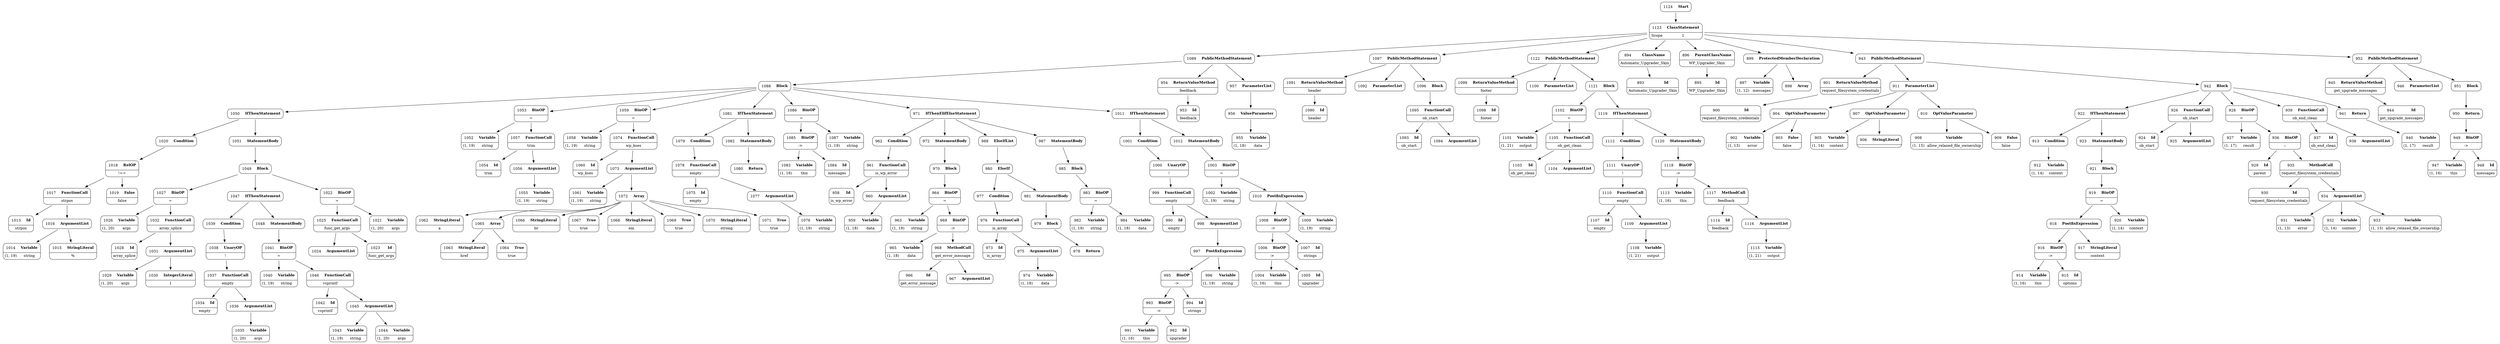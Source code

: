 digraph ast {
node [shape=none];
1024 [label=<<TABLE border='1' cellspacing='0' cellpadding='10' style='rounded' ><TR><TD border='0'>1024</TD><TD border='0'><B>ArgumentList</B></TD></TR></TABLE>>];
1025 [label=<<TABLE border='1' cellspacing='0' cellpadding='10' style='rounded' ><TR><TD border='0'>1025</TD><TD border='0'><B>FunctionCall</B></TD></TR><HR/><TR><TD border='0' cellpadding='5' colspan='2'>func_get_args</TD></TR></TABLE>>];
1025 -> 1023 [weight=2];
1025 -> 1024 [weight=2];
1026 [label=<<TABLE border='1' cellspacing='0' cellpadding='10' style='rounded' ><TR><TD border='0'>1026</TD><TD border='0'><B>Variable</B></TD></TR><HR/><TR><TD border='0' cellpadding='5'>(1, 20)</TD><TD border='0' cellpadding='5'>args</TD></TR></TABLE>>];
1027 [label=<<TABLE border='1' cellspacing='0' cellpadding='10' style='rounded' ><TR><TD border='0'>1027</TD><TD border='0'><B>BinOP</B></TD></TR><HR/><TR><TD border='0' cellpadding='5' colspan='2'>=</TD></TR></TABLE>>];
1027 -> 1026 [weight=2];
1027 -> 1032 [weight=2];
1028 [label=<<TABLE border='1' cellspacing='0' cellpadding='10' style='rounded' ><TR><TD border='0'>1028</TD><TD border='0'><B>Id</B></TD></TR><HR/><TR><TD border='0' cellpadding='5' colspan='2'>array_splice</TD></TR></TABLE>>];
1029 [label=<<TABLE border='1' cellspacing='0' cellpadding='10' style='rounded' ><TR><TD border='0'>1029</TD><TD border='0'><B>Variable</B></TD></TR><HR/><TR><TD border='0' cellpadding='5'>(1, 20)</TD><TD border='0' cellpadding='5'>args</TD></TR></TABLE>>];
1030 [label=<<TABLE border='1' cellspacing='0' cellpadding='10' style='rounded' ><TR><TD border='0'>1030</TD><TD border='0'><B>IntegerLiteral</B></TD></TR><HR/><TR><TD border='0' cellpadding='5' colspan='2'>1</TD></TR></TABLE>>];
1031 [label=<<TABLE border='1' cellspacing='0' cellpadding='10' style='rounded' ><TR><TD border='0'>1031</TD><TD border='0'><B>ArgumentList</B></TD></TR></TABLE>>];
1031 -> 1029 [weight=2];
1031 -> 1030 [weight=2];
1032 [label=<<TABLE border='1' cellspacing='0' cellpadding='10' style='rounded' ><TR><TD border='0'>1032</TD><TD border='0'><B>FunctionCall</B></TD></TR><HR/><TR><TD border='0' cellpadding='5' colspan='2'>array_splice</TD></TR></TABLE>>];
1032 -> 1028 [weight=2];
1032 -> 1031 [weight=2];
1034 [label=<<TABLE border='1' cellspacing='0' cellpadding='10' style='rounded' ><TR><TD border='0'>1034</TD><TD border='0'><B>Id</B></TD></TR><HR/><TR><TD border='0' cellpadding='5' colspan='2'>empty</TD></TR></TABLE>>];
1035 [label=<<TABLE border='1' cellspacing='0' cellpadding='10' style='rounded' ><TR><TD border='0'>1035</TD><TD border='0'><B>Variable</B></TD></TR><HR/><TR><TD border='0' cellpadding='5'>(1, 20)</TD><TD border='0' cellpadding='5'>args</TD></TR></TABLE>>];
1036 [label=<<TABLE border='1' cellspacing='0' cellpadding='10' style='rounded' ><TR><TD border='0'>1036</TD><TD border='0'><B>ArgumentList</B></TD></TR></TABLE>>];
1036 -> 1035 [weight=2];
1037 [label=<<TABLE border='1' cellspacing='0' cellpadding='10' style='rounded' ><TR><TD border='0'>1037</TD><TD border='0'><B>FunctionCall</B></TD></TR><HR/><TR><TD border='0' cellpadding='5' colspan='2'>empty</TD></TR></TABLE>>];
1037 -> 1034 [weight=2];
1037 -> 1036 [weight=2];
1038 [label=<<TABLE border='1' cellspacing='0' cellpadding='10' style='rounded' ><TR><TD border='0'>1038</TD><TD border='0'><B>UnaryOP</B></TD></TR><HR/><TR><TD border='0' cellpadding='5' colspan='2'>!</TD></TR></TABLE>>];
1038 -> 1037 [weight=2];
1039 [label=<<TABLE border='1' cellspacing='0' cellpadding='10' style='rounded' ><TR><TD border='0'>1039</TD><TD border='0'><B>Condition</B></TD></TR></TABLE>>];
1039 -> 1038 [weight=2];
1040 [label=<<TABLE border='1' cellspacing='0' cellpadding='10' style='rounded' ><TR><TD border='0'>1040</TD><TD border='0'><B>Variable</B></TD></TR><HR/><TR><TD border='0' cellpadding='5'>(1, 19)</TD><TD border='0' cellpadding='5'>string</TD></TR></TABLE>>];
1041 [label=<<TABLE border='1' cellspacing='0' cellpadding='10' style='rounded' ><TR><TD border='0'>1041</TD><TD border='0'><B>BinOP</B></TD></TR><HR/><TR><TD border='0' cellpadding='5' colspan='2'>=</TD></TR></TABLE>>];
1041 -> 1040 [weight=2];
1041 -> 1046 [weight=2];
1042 [label=<<TABLE border='1' cellspacing='0' cellpadding='10' style='rounded' ><TR><TD border='0'>1042</TD><TD border='0'><B>Id</B></TD></TR><HR/><TR><TD border='0' cellpadding='5' colspan='2'>vsprintf</TD></TR></TABLE>>];
1043 [label=<<TABLE border='1' cellspacing='0' cellpadding='10' style='rounded' ><TR><TD border='0'>1043</TD><TD border='0'><B>Variable</B></TD></TR><HR/><TR><TD border='0' cellpadding='5'>(1, 19)</TD><TD border='0' cellpadding='5'>string</TD></TR></TABLE>>];
1044 [label=<<TABLE border='1' cellspacing='0' cellpadding='10' style='rounded' ><TR><TD border='0'>1044</TD><TD border='0'><B>Variable</B></TD></TR><HR/><TR><TD border='0' cellpadding='5'>(1, 20)</TD><TD border='0' cellpadding='5'>args</TD></TR></TABLE>>];
1045 [label=<<TABLE border='1' cellspacing='0' cellpadding='10' style='rounded' ><TR><TD border='0'>1045</TD><TD border='0'><B>ArgumentList</B></TD></TR></TABLE>>];
1045 -> 1043 [weight=2];
1045 -> 1044 [weight=2];
1046 [label=<<TABLE border='1' cellspacing='0' cellpadding='10' style='rounded' ><TR><TD border='0'>1046</TD><TD border='0'><B>FunctionCall</B></TD></TR><HR/><TR><TD border='0' cellpadding='5' colspan='2'>vsprintf</TD></TR></TABLE>>];
1046 -> 1042 [weight=2];
1046 -> 1045 [weight=2];
1047 [label=<<TABLE border='1' cellspacing='0' cellpadding='10' style='rounded' ><TR><TD border='0'>1047</TD><TD border='0'><B>IfThenStatement</B></TD></TR></TABLE>>];
1047 -> 1039 [weight=2];
1047 -> 1048 [weight=2];
1048 [label=<<TABLE border='1' cellspacing='0' cellpadding='10' style='rounded' ><TR><TD border='0'>1048</TD><TD border='0'><B>StatementBody</B></TD></TR></TABLE>>];
1048 -> 1041 [weight=2];
1049 [label=<<TABLE border='1' cellspacing='0' cellpadding='10' style='rounded' ><TR><TD border='0'>1049</TD><TD border='0'><B>Block</B></TD></TR></TABLE>>];
1049 -> 1022 [weight=2];
1049 -> 1027 [weight=2];
1049 -> 1047 [weight=2];
1050 [label=<<TABLE border='1' cellspacing='0' cellpadding='10' style='rounded' ><TR><TD border='0'>1050</TD><TD border='0'><B>IfThenStatement</B></TD></TR></TABLE>>];
1050 -> 1020 [weight=2];
1050 -> 1051 [weight=2];
1051 [label=<<TABLE border='1' cellspacing='0' cellpadding='10' style='rounded' ><TR><TD border='0'>1051</TD><TD border='0'><B>StatementBody</B></TD></TR></TABLE>>];
1051 -> 1049 [weight=2];
1052 [label=<<TABLE border='1' cellspacing='0' cellpadding='10' style='rounded' ><TR><TD border='0'>1052</TD><TD border='0'><B>Variable</B></TD></TR><HR/><TR><TD border='0' cellpadding='5'>(1, 19)</TD><TD border='0' cellpadding='5'>string</TD></TR></TABLE>>];
1053 [label=<<TABLE border='1' cellspacing='0' cellpadding='10' style='rounded' ><TR><TD border='0'>1053</TD><TD border='0'><B>BinOP</B></TD></TR><HR/><TR><TD border='0' cellpadding='5' colspan='2'>=</TD></TR></TABLE>>];
1053 -> 1052 [weight=2];
1053 -> 1057 [weight=2];
1054 [label=<<TABLE border='1' cellspacing='0' cellpadding='10' style='rounded' ><TR><TD border='0'>1054</TD><TD border='0'><B>Id</B></TD></TR><HR/><TR><TD border='0' cellpadding='5' colspan='2'>trim</TD></TR></TABLE>>];
1055 [label=<<TABLE border='1' cellspacing='0' cellpadding='10' style='rounded' ><TR><TD border='0'>1055</TD><TD border='0'><B>Variable</B></TD></TR><HR/><TR><TD border='0' cellpadding='5'>(1, 19)</TD><TD border='0' cellpadding='5'>string</TD></TR></TABLE>>];
1056 [label=<<TABLE border='1' cellspacing='0' cellpadding='10' style='rounded' ><TR><TD border='0'>1056</TD><TD border='0'><B>ArgumentList</B></TD></TR></TABLE>>];
1056 -> 1055 [weight=2];
1057 [label=<<TABLE border='1' cellspacing='0' cellpadding='10' style='rounded' ><TR><TD border='0'>1057</TD><TD border='0'><B>FunctionCall</B></TD></TR><HR/><TR><TD border='0' cellpadding='5' colspan='2'>trim</TD></TR></TABLE>>];
1057 -> 1054 [weight=2];
1057 -> 1056 [weight=2];
1058 [label=<<TABLE border='1' cellspacing='0' cellpadding='10' style='rounded' ><TR><TD border='0'>1058</TD><TD border='0'><B>Variable</B></TD></TR><HR/><TR><TD border='0' cellpadding='5'>(1, 19)</TD><TD border='0' cellpadding='5'>string</TD></TR></TABLE>>];
1059 [label=<<TABLE border='1' cellspacing='0' cellpadding='10' style='rounded' ><TR><TD border='0'>1059</TD><TD border='0'><B>BinOP</B></TD></TR><HR/><TR><TD border='0' cellpadding='5' colspan='2'>=</TD></TR></TABLE>>];
1059 -> 1058 [weight=2];
1059 -> 1074 [weight=2];
1060 [label=<<TABLE border='1' cellspacing='0' cellpadding='10' style='rounded' ><TR><TD border='0'>1060</TD><TD border='0'><B>Id</B></TD></TR><HR/><TR><TD border='0' cellpadding='5' colspan='2'>wp_kses</TD></TR></TABLE>>];
1061 [label=<<TABLE border='1' cellspacing='0' cellpadding='10' style='rounded' ><TR><TD border='0'>1061</TD><TD border='0'><B>Variable</B></TD></TR><HR/><TR><TD border='0' cellpadding='5'>(1, 19)</TD><TD border='0' cellpadding='5'>string</TD></TR></TABLE>>];
1062 [label=<<TABLE border='1' cellspacing='0' cellpadding='10' style='rounded' ><TR><TD border='0'>1062</TD><TD border='0'><B>StringLiteral</B></TD></TR><HR/><TR><TD border='0' cellpadding='5' colspan='2'>a</TD></TR></TABLE>>];
1063 [label=<<TABLE border='1' cellspacing='0' cellpadding='10' style='rounded' ><TR><TD border='0'>1063</TD><TD border='0'><B>StringLiteral</B></TD></TR><HR/><TR><TD border='0' cellpadding='5' colspan='2'>href</TD></TR></TABLE>>];
1064 [label=<<TABLE border='1' cellspacing='0' cellpadding='10' style='rounded' ><TR><TD border='0'>1064</TD><TD border='0'><B>True</B></TD></TR><HR/><TR><TD border='0' cellpadding='5' colspan='2'>true</TD></TR></TABLE>>];
1065 [label=<<TABLE border='1' cellspacing='0' cellpadding='10' style='rounded' ><TR><TD border='0'>1065</TD><TD border='0'><B>Array</B></TD></TR></TABLE>>];
1065 -> 1063 [weight=2];
1065 -> 1064 [weight=2];
1066 [label=<<TABLE border='1' cellspacing='0' cellpadding='10' style='rounded' ><TR><TD border='0'>1066</TD><TD border='0'><B>StringLiteral</B></TD></TR><HR/><TR><TD border='0' cellpadding='5' colspan='2'>br</TD></TR></TABLE>>];
1067 [label=<<TABLE border='1' cellspacing='0' cellpadding='10' style='rounded' ><TR><TD border='0'>1067</TD><TD border='0'><B>True</B></TD></TR><HR/><TR><TD border='0' cellpadding='5' colspan='2'>true</TD></TR></TABLE>>];
1068 [label=<<TABLE border='1' cellspacing='0' cellpadding='10' style='rounded' ><TR><TD border='0'>1068</TD><TD border='0'><B>StringLiteral</B></TD></TR><HR/><TR><TD border='0' cellpadding='5' colspan='2'>em</TD></TR></TABLE>>];
1069 [label=<<TABLE border='1' cellspacing='0' cellpadding='10' style='rounded' ><TR><TD border='0'>1069</TD><TD border='0'><B>True</B></TD></TR><HR/><TR><TD border='0' cellpadding='5' colspan='2'>true</TD></TR></TABLE>>];
1070 [label=<<TABLE border='1' cellspacing='0' cellpadding='10' style='rounded' ><TR><TD border='0'>1070</TD><TD border='0'><B>StringLiteral</B></TD></TR><HR/><TR><TD border='0' cellpadding='5' colspan='2'>strong</TD></TR></TABLE>>];
1071 [label=<<TABLE border='1' cellspacing='0' cellpadding='10' style='rounded' ><TR><TD border='0'>1071</TD><TD border='0'><B>True</B></TD></TR><HR/><TR><TD border='0' cellpadding='5' colspan='2'>true</TD></TR></TABLE>>];
1072 [label=<<TABLE border='1' cellspacing='0' cellpadding='10' style='rounded' ><TR><TD border='0'>1072</TD><TD border='0'><B>Array</B></TD></TR></TABLE>>];
1072 -> 1062 [weight=2];
1072 -> 1065 [weight=2];
1072 -> 1066 [weight=2];
1072 -> 1067 [weight=2];
1072 -> 1068 [weight=2];
1072 -> 1069 [weight=2];
1072 -> 1070 [weight=2];
1072 -> 1071 [weight=2];
1073 [label=<<TABLE border='1' cellspacing='0' cellpadding='10' style='rounded' ><TR><TD border='0'>1073</TD><TD border='0'><B>ArgumentList</B></TD></TR></TABLE>>];
1073 -> 1061 [weight=2];
1073 -> 1072 [weight=2];
1074 [label=<<TABLE border='1' cellspacing='0' cellpadding='10' style='rounded' ><TR><TD border='0'>1074</TD><TD border='0'><B>FunctionCall</B></TD></TR><HR/><TR><TD border='0' cellpadding='5' colspan='2'>wp_kses</TD></TR></TABLE>>];
1074 -> 1060 [weight=2];
1074 -> 1073 [weight=2];
1075 [label=<<TABLE border='1' cellspacing='0' cellpadding='10' style='rounded' ><TR><TD border='0'>1075</TD><TD border='0'><B>Id</B></TD></TR><HR/><TR><TD border='0' cellpadding='5' colspan='2'>empty</TD></TR></TABLE>>];
1076 [label=<<TABLE border='1' cellspacing='0' cellpadding='10' style='rounded' ><TR><TD border='0'>1076</TD><TD border='0'><B>Variable</B></TD></TR><HR/><TR><TD border='0' cellpadding='5'>(1, 19)</TD><TD border='0' cellpadding='5'>string</TD></TR></TABLE>>];
1077 [label=<<TABLE border='1' cellspacing='0' cellpadding='10' style='rounded' ><TR><TD border='0'>1077</TD><TD border='0'><B>ArgumentList</B></TD></TR></TABLE>>];
1077 -> 1076 [weight=2];
1078 [label=<<TABLE border='1' cellspacing='0' cellpadding='10' style='rounded' ><TR><TD border='0'>1078</TD><TD border='0'><B>FunctionCall</B></TD></TR><HR/><TR><TD border='0' cellpadding='5' colspan='2'>empty</TD></TR></TABLE>>];
1078 -> 1075 [weight=2];
1078 -> 1077 [weight=2];
1079 [label=<<TABLE border='1' cellspacing='0' cellpadding='10' style='rounded' ><TR><TD border='0'>1079</TD><TD border='0'><B>Condition</B></TD></TR></TABLE>>];
1079 -> 1078 [weight=2];
1080 [label=<<TABLE border='1' cellspacing='0' cellpadding='10' style='rounded' ><TR><TD border='0'>1080</TD><TD border='0'><B>Return</B></TD></TR></TABLE>>];
1081 [label=<<TABLE border='1' cellspacing='0' cellpadding='10' style='rounded' ><TR><TD border='0'>1081</TD><TD border='0'><B>IfThenStatement</B></TD></TR></TABLE>>];
1081 -> 1079 [weight=2];
1081 -> 1082 [weight=2];
1082 [label=<<TABLE border='1' cellspacing='0' cellpadding='10' style='rounded' ><TR><TD border='0'>1082</TD><TD border='0'><B>StatementBody</B></TD></TR></TABLE>>];
1082 -> 1080 [weight=2];
1083 [label=<<TABLE border='1' cellspacing='0' cellpadding='10' style='rounded' ><TR><TD border='0'>1083</TD><TD border='0'><B>Variable</B></TD></TR><HR/><TR><TD border='0' cellpadding='5'>(1, 16)</TD><TD border='0' cellpadding='5'>this</TD></TR></TABLE>>];
1084 [label=<<TABLE border='1' cellspacing='0' cellpadding='10' style='rounded' ><TR><TD border='0'>1084</TD><TD border='0'><B>Id</B></TD></TR><HR/><TR><TD border='0' cellpadding='5' colspan='2'>messages</TD></TR></TABLE>>];
1085 [label=<<TABLE border='1' cellspacing='0' cellpadding='10' style='rounded' ><TR><TD border='0'>1085</TD><TD border='0'><B>BinOP</B></TD></TR><HR/><TR><TD border='0' cellpadding='5' colspan='2'>-&gt;</TD></TR></TABLE>>];
1085 -> 1083 [weight=2];
1085 -> 1084 [weight=2];
1086 [label=<<TABLE border='1' cellspacing='0' cellpadding='10' style='rounded' ><TR><TD border='0'>1086</TD><TD border='0'><B>BinOP</B></TD></TR><HR/><TR><TD border='0' cellpadding='5' colspan='2'>=</TD></TR></TABLE>>];
1086 -> 1085 [weight=2];
1086 -> 1087 [weight=2];
1087 [label=<<TABLE border='1' cellspacing='0' cellpadding='10' style='rounded' ><TR><TD border='0'>1087</TD><TD border='0'><B>Variable</B></TD></TR><HR/><TR><TD border='0' cellpadding='5'>(1, 19)</TD><TD border='0' cellpadding='5'>string</TD></TR></TABLE>>];
1088 [label=<<TABLE border='1' cellspacing='0' cellpadding='10' style='rounded' ><TR><TD border='0'>1088</TD><TD border='0'><B>Block</B></TD></TR></TABLE>>];
1088 -> 971 [weight=2];
1088 -> 1011 [weight=2];
1088 -> 1050 [weight=2];
1088 -> 1053 [weight=2];
1088 -> 1059 [weight=2];
1088 -> 1081 [weight=2];
1088 -> 1086 [weight=2];
1089 [label=<<TABLE border='1' cellspacing='0' cellpadding='10' style='rounded' ><TR><TD border='0'>1089</TD><TD border='0'><B>PublicMethodStatement</B></TD></TR></TABLE>>];
1089 -> 954 [weight=2];
1089 -> 957 [weight=2];
1089 -> 1088 [weight=2];
1090 [label=<<TABLE border='1' cellspacing='0' cellpadding='10' style='rounded' ><TR><TD border='0'>1090</TD><TD border='0'><B>Id</B></TD></TR><HR/><TR><TD border='0' cellpadding='5' colspan='2'>header</TD></TR></TABLE>>];
1091 [label=<<TABLE border='1' cellspacing='0' cellpadding='10' style='rounded' ><TR><TD border='0'>1091</TD><TD border='0'><B>ReturnValueMethod</B></TD></TR><HR/><TR><TD border='0' cellpadding='5' colspan='2'>header</TD></TR></TABLE>>];
1091 -> 1090 [weight=2];
1092 [label=<<TABLE border='1' cellspacing='0' cellpadding='10' style='rounded' ><TR><TD border='0'>1092</TD><TD border='0'><B>ParameterList</B></TD></TR></TABLE>>];
1093 [label=<<TABLE border='1' cellspacing='0' cellpadding='10' style='rounded' ><TR><TD border='0'>1093</TD><TD border='0'><B>Id</B></TD></TR><HR/><TR><TD border='0' cellpadding='5' colspan='2'>ob_start</TD></TR></TABLE>>];
1094 [label=<<TABLE border='1' cellspacing='0' cellpadding='10' style='rounded' ><TR><TD border='0'>1094</TD><TD border='0'><B>ArgumentList</B></TD></TR></TABLE>>];
1095 [label=<<TABLE border='1' cellspacing='0' cellpadding='10' style='rounded' ><TR><TD border='0'>1095</TD><TD border='0'><B>FunctionCall</B></TD></TR><HR/><TR><TD border='0' cellpadding='5' colspan='2'>ob_start</TD></TR></TABLE>>];
1095 -> 1093 [weight=2];
1095 -> 1094 [weight=2];
1096 [label=<<TABLE border='1' cellspacing='0' cellpadding='10' style='rounded' ><TR><TD border='0'>1096</TD><TD border='0'><B>Block</B></TD></TR></TABLE>>];
1096 -> 1095 [weight=2];
1097 [label=<<TABLE border='1' cellspacing='0' cellpadding='10' style='rounded' ><TR><TD border='0'>1097</TD><TD border='0'><B>PublicMethodStatement</B></TD></TR></TABLE>>];
1097 -> 1091 [weight=2];
1097 -> 1092 [weight=2];
1097 -> 1096 [weight=2];
1098 [label=<<TABLE border='1' cellspacing='0' cellpadding='10' style='rounded' ><TR><TD border='0'>1098</TD><TD border='0'><B>Id</B></TD></TR><HR/><TR><TD border='0' cellpadding='5' colspan='2'>footer</TD></TR></TABLE>>];
1099 [label=<<TABLE border='1' cellspacing='0' cellpadding='10' style='rounded' ><TR><TD border='0'>1099</TD><TD border='0'><B>ReturnValueMethod</B></TD></TR><HR/><TR><TD border='0' cellpadding='5' colspan='2'>footer</TD></TR></TABLE>>];
1099 -> 1098 [weight=2];
1100 [label=<<TABLE border='1' cellspacing='0' cellpadding='10' style='rounded' ><TR><TD border='0'>1100</TD><TD border='0'><B>ParameterList</B></TD></TR></TABLE>>];
1101 [label=<<TABLE border='1' cellspacing='0' cellpadding='10' style='rounded' ><TR><TD border='0'>1101</TD><TD border='0'><B>Variable</B></TD></TR><HR/><TR><TD border='0' cellpadding='5'>(1, 21)</TD><TD border='0' cellpadding='5'>output</TD></TR></TABLE>>];
1102 [label=<<TABLE border='1' cellspacing='0' cellpadding='10' style='rounded' ><TR><TD border='0'>1102</TD><TD border='0'><B>BinOP</B></TD></TR><HR/><TR><TD border='0' cellpadding='5' colspan='2'>=</TD></TR></TABLE>>];
1102 -> 1101 [weight=2];
1102 -> 1105 [weight=2];
1103 [label=<<TABLE border='1' cellspacing='0' cellpadding='10' style='rounded' ><TR><TD border='0'>1103</TD><TD border='0'><B>Id</B></TD></TR><HR/><TR><TD border='0' cellpadding='5' colspan='2'>ob_get_clean</TD></TR></TABLE>>];
1104 [label=<<TABLE border='1' cellspacing='0' cellpadding='10' style='rounded' ><TR><TD border='0'>1104</TD><TD border='0'><B>ArgumentList</B></TD></TR></TABLE>>];
1105 [label=<<TABLE border='1' cellspacing='0' cellpadding='10' style='rounded' ><TR><TD border='0'>1105</TD><TD border='0'><B>FunctionCall</B></TD></TR><HR/><TR><TD border='0' cellpadding='5' colspan='2'>ob_get_clean</TD></TR></TABLE>>];
1105 -> 1103 [weight=2];
1105 -> 1104 [weight=2];
1107 [label=<<TABLE border='1' cellspacing='0' cellpadding='10' style='rounded' ><TR><TD border='0'>1107</TD><TD border='0'><B>Id</B></TD></TR><HR/><TR><TD border='0' cellpadding='5' colspan='2'>empty</TD></TR></TABLE>>];
1108 [label=<<TABLE border='1' cellspacing='0' cellpadding='10' style='rounded' ><TR><TD border='0'>1108</TD><TD border='0'><B>Variable</B></TD></TR><HR/><TR><TD border='0' cellpadding='5'>(1, 21)</TD><TD border='0' cellpadding='5'>output</TD></TR></TABLE>>];
1109 [label=<<TABLE border='1' cellspacing='0' cellpadding='10' style='rounded' ><TR><TD border='0'>1109</TD><TD border='0'><B>ArgumentList</B></TD></TR></TABLE>>];
1109 -> 1108 [weight=2];
1110 [label=<<TABLE border='1' cellspacing='0' cellpadding='10' style='rounded' ><TR><TD border='0'>1110</TD><TD border='0'><B>FunctionCall</B></TD></TR><HR/><TR><TD border='0' cellpadding='5' colspan='2'>empty</TD></TR></TABLE>>];
1110 -> 1107 [weight=2];
1110 -> 1109 [weight=2];
1111 [label=<<TABLE border='1' cellspacing='0' cellpadding='10' style='rounded' ><TR><TD border='0'>1111</TD><TD border='0'><B>UnaryOP</B></TD></TR><HR/><TR><TD border='0' cellpadding='5' colspan='2'>!</TD></TR></TABLE>>];
1111 -> 1110 [weight=2];
1112 [label=<<TABLE border='1' cellspacing='0' cellpadding='10' style='rounded' ><TR><TD border='0'>1112</TD><TD border='0'><B>Condition</B></TD></TR></TABLE>>];
1112 -> 1111 [weight=2];
1113 [label=<<TABLE border='1' cellspacing='0' cellpadding='10' style='rounded' ><TR><TD border='0'>1113</TD><TD border='0'><B>Variable</B></TD></TR><HR/><TR><TD border='0' cellpadding='5'>(1, 16)</TD><TD border='0' cellpadding='5'>this</TD></TR></TABLE>>];
1114 [label=<<TABLE border='1' cellspacing='0' cellpadding='10' style='rounded' ><TR><TD border='0'>1114</TD><TD border='0'><B>Id</B></TD></TR><HR/><TR><TD border='0' cellpadding='5' colspan='2'>feedback</TD></TR></TABLE>>];
1115 [label=<<TABLE border='1' cellspacing='0' cellpadding='10' style='rounded' ><TR><TD border='0'>1115</TD><TD border='0'><B>Variable</B></TD></TR><HR/><TR><TD border='0' cellpadding='5'>(1, 21)</TD><TD border='0' cellpadding='5'>output</TD></TR></TABLE>>];
1116 [label=<<TABLE border='1' cellspacing='0' cellpadding='10' style='rounded' ><TR><TD border='0'>1116</TD><TD border='0'><B>ArgumentList</B></TD></TR></TABLE>>];
1116 -> 1115 [weight=2];
1117 [label=<<TABLE border='1' cellspacing='0' cellpadding='10' style='rounded' ><TR><TD border='0'>1117</TD><TD border='0'><B>MethodCall</B></TD></TR><HR/><TR><TD border='0' cellpadding='5' colspan='2'>feedback</TD></TR></TABLE>>];
1117 -> 1114 [weight=2];
1117 -> 1116 [weight=2];
1118 [label=<<TABLE border='1' cellspacing='0' cellpadding='10' style='rounded' ><TR><TD border='0'>1118</TD><TD border='0'><B>BinOP</B></TD></TR><HR/><TR><TD border='0' cellpadding='5' colspan='2'>-&gt;</TD></TR></TABLE>>];
1118 -> 1113 [weight=2];
1118 -> 1117 [weight=2];
1119 [label=<<TABLE border='1' cellspacing='0' cellpadding='10' style='rounded' ><TR><TD border='0'>1119</TD><TD border='0'><B>IfThenStatement</B></TD></TR></TABLE>>];
1119 -> 1112 [weight=2];
1119 -> 1120 [weight=2];
1120 [label=<<TABLE border='1' cellspacing='0' cellpadding='10' style='rounded' ><TR><TD border='0'>1120</TD><TD border='0'><B>StatementBody</B></TD></TR></TABLE>>];
1120 -> 1118 [weight=2];
1121 [label=<<TABLE border='1' cellspacing='0' cellpadding='10' style='rounded' ><TR><TD border='0'>1121</TD><TD border='0'><B>Block</B></TD></TR></TABLE>>];
1121 -> 1102 [weight=2];
1121 -> 1119 [weight=2];
1122 [label=<<TABLE border='1' cellspacing='0' cellpadding='10' style='rounded' ><TR><TD border='0'>1122</TD><TD border='0'><B>PublicMethodStatement</B></TD></TR></TABLE>>];
1122 -> 1099 [weight=2];
1122 -> 1100 [weight=2];
1122 -> 1121 [weight=2];
1123 [label=<<TABLE border='1' cellspacing='0' cellpadding='10' style='rounded' ><TR><TD border='0'>1123</TD><TD border='0'><B>ClassStatement</B></TD></TR><HR/><TR><TD border='0' cellpadding='5'>Scope</TD><TD border='0' cellpadding='5'>1</TD></TR></TABLE>>];
1123 -> 894 [weight=2];
1123 -> 896 [weight=2];
1123 -> 899 [weight=2];
1123 -> 943 [weight=2];
1123 -> 952 [weight=2];
1123 -> 1089 [weight=2];
1123 -> 1097 [weight=2];
1123 -> 1122 [weight=2];
1124 [label=<<TABLE border='1' cellspacing='0' cellpadding='10' style='rounded' ><TR><TD border='0'>1124</TD><TD border='0'><B>Start</B></TD></TR></TABLE>>];
1124 -> 1123 [weight=2];
893 [label=<<TABLE border='1' cellspacing='0' cellpadding='10' style='rounded' ><TR><TD border='0'>893</TD><TD border='0'><B>Id</B></TD></TR><HR/><TR><TD border='0' cellpadding='5' colspan='2'>Automatic_Upgrader_Skin</TD></TR></TABLE>>];
894 [label=<<TABLE border='1' cellspacing='0' cellpadding='10' style='rounded' ><TR><TD border='0'>894</TD><TD border='0'><B>ClassName</B></TD></TR><HR/><TR><TD border='0' cellpadding='5' colspan='2'>Automatic_Upgrader_Skin</TD></TR></TABLE>>];
894 -> 893 [weight=2];
895 [label=<<TABLE border='1' cellspacing='0' cellpadding='10' style='rounded' ><TR><TD border='0'>895</TD><TD border='0'><B>Id</B></TD></TR><HR/><TR><TD border='0' cellpadding='5' colspan='2'>WP_Upgrader_Skin</TD></TR></TABLE>>];
896 [label=<<TABLE border='1' cellspacing='0' cellpadding='10' style='rounded' ><TR><TD border='0'>896</TD><TD border='0'><B>ParentClassName</B></TD></TR><HR/><TR><TD border='0' cellpadding='5' colspan='2'>WP_Upgrader_Skin</TD></TR></TABLE>>];
896 -> 895 [weight=2];
897 [label=<<TABLE border='1' cellspacing='0' cellpadding='10' style='rounded' ><TR><TD border='0'>897</TD><TD border='0'><B>Variable</B></TD></TR><HR/><TR><TD border='0' cellpadding='5'>(1, 12)</TD><TD border='0' cellpadding='5'>messages</TD></TR></TABLE>>];
898 [label=<<TABLE border='1' cellspacing='0' cellpadding='10' style='rounded' ><TR><TD border='0'>898</TD><TD border='0'><B>Array</B></TD></TR></TABLE>>];
899 [label=<<TABLE border='1' cellspacing='0' cellpadding='10' style='rounded' ><TR><TD border='0'>899</TD><TD border='0'><B>ProtectedMemberDeclaration</B></TD></TR></TABLE>>];
899 -> 897 [weight=2];
899 -> 898 [weight=2];
900 [label=<<TABLE border='1' cellspacing='0' cellpadding='10' style='rounded' ><TR><TD border='0'>900</TD><TD border='0'><B>Id</B></TD></TR><HR/><TR><TD border='0' cellpadding='5' colspan='2'>request_filesystem_credentials</TD></TR></TABLE>>];
901 [label=<<TABLE border='1' cellspacing='0' cellpadding='10' style='rounded' ><TR><TD border='0'>901</TD><TD border='0'><B>ReturnValueMethod</B></TD></TR><HR/><TR><TD border='0' cellpadding='5' colspan='2'>request_filesystem_credentials</TD></TR></TABLE>>];
901 -> 900 [weight=2];
902 [label=<<TABLE border='1' cellspacing='0' cellpadding='10' style='rounded' ><TR><TD border='0'>902</TD><TD border='0'><B>Variable</B></TD></TR><HR/><TR><TD border='0' cellpadding='5'>(1, 13)</TD><TD border='0' cellpadding='5'>error</TD></TR></TABLE>>];
903 [label=<<TABLE border='1' cellspacing='0' cellpadding='10' style='rounded' ><TR><TD border='0'>903</TD><TD border='0'><B>False</B></TD></TR><HR/><TR><TD border='0' cellpadding='5' colspan='2'>false</TD></TR></TABLE>>];
904 [label=<<TABLE border='1' cellspacing='0' cellpadding='10' style='rounded' ><TR><TD border='0'>904</TD><TD border='0'><B>OptValueParameter</B></TD></TR></TABLE>>];
904 -> 902 [weight=2];
904 -> 903 [weight=2];
905 [label=<<TABLE border='1' cellspacing='0' cellpadding='10' style='rounded' ><TR><TD border='0'>905</TD><TD border='0'><B>Variable</B></TD></TR><HR/><TR><TD border='0' cellpadding='5'>(1, 14)</TD><TD border='0' cellpadding='5'>context</TD></TR></TABLE>>];
906 [label=<<TABLE border='1' cellspacing='0' cellpadding='10' style='rounded' ><TR><TD border='0'>906</TD><TD border='0'><B>StringLiteral</B></TD></TR><HR/><TR><TD border='0' cellpadding='5' colspan='2'></TD></TR></TABLE>>];
907 [label=<<TABLE border='1' cellspacing='0' cellpadding='10' style='rounded' ><TR><TD border='0'>907</TD><TD border='0'><B>OptValueParameter</B></TD></TR></TABLE>>];
907 -> 905 [weight=2];
907 -> 906 [weight=2];
908 [label=<<TABLE border='1' cellspacing='0' cellpadding='10' style='rounded' ><TR><TD border='0'>908</TD><TD border='0'><B>Variable</B></TD></TR><HR/><TR><TD border='0' cellpadding='5'>(1, 15)</TD><TD border='0' cellpadding='5'>allow_relaxed_file_ownership</TD></TR></TABLE>>];
909 [label=<<TABLE border='1' cellspacing='0' cellpadding='10' style='rounded' ><TR><TD border='0'>909</TD><TD border='0'><B>False</B></TD></TR><HR/><TR><TD border='0' cellpadding='5' colspan='2'>false</TD></TR></TABLE>>];
910 [label=<<TABLE border='1' cellspacing='0' cellpadding='10' style='rounded' ><TR><TD border='0'>910</TD><TD border='0'><B>OptValueParameter</B></TD></TR></TABLE>>];
910 -> 908 [weight=2];
910 -> 909 [weight=2];
911 [label=<<TABLE border='1' cellspacing='0' cellpadding='10' style='rounded' ><TR><TD border='0'>911</TD><TD border='0'><B>ParameterList</B></TD></TR></TABLE>>];
911 -> 904 [weight=2];
911 -> 907 [weight=2];
911 -> 910 [weight=2];
912 [label=<<TABLE border='1' cellspacing='0' cellpadding='10' style='rounded' ><TR><TD border='0'>912</TD><TD border='0'><B>Variable</B></TD></TR><HR/><TR><TD border='0' cellpadding='5'>(1, 14)</TD><TD border='0' cellpadding='5'>context</TD></TR></TABLE>>];
913 [label=<<TABLE border='1' cellspacing='0' cellpadding='10' style='rounded' ><TR><TD border='0'>913</TD><TD border='0'><B>Condition</B></TD></TR></TABLE>>];
913 -> 912 [weight=2];
914 [label=<<TABLE border='1' cellspacing='0' cellpadding='10' style='rounded' ><TR><TD border='0'>914</TD><TD border='0'><B>Variable</B></TD></TR><HR/><TR><TD border='0' cellpadding='5'>(1, 16)</TD><TD border='0' cellpadding='5'>this</TD></TR></TABLE>>];
915 [label=<<TABLE border='1' cellspacing='0' cellpadding='10' style='rounded' ><TR><TD border='0'>915</TD><TD border='0'><B>Id</B></TD></TR><HR/><TR><TD border='0' cellpadding='5' colspan='2'>options</TD></TR></TABLE>>];
916 [label=<<TABLE border='1' cellspacing='0' cellpadding='10' style='rounded' ><TR><TD border='0'>916</TD><TD border='0'><B>BinOP</B></TD></TR><HR/><TR><TD border='0' cellpadding='5' colspan='2'>-&gt;</TD></TR></TABLE>>];
916 -> 914 [weight=2];
916 -> 915 [weight=2];
917 [label=<<TABLE border='1' cellspacing='0' cellpadding='10' style='rounded' ><TR><TD border='0'>917</TD><TD border='0'><B>StringLiteral</B></TD></TR><HR/><TR><TD border='0' cellpadding='5' colspan='2'>context</TD></TR></TABLE>>];
918 [label=<<TABLE border='1' cellspacing='0' cellpadding='10' style='rounded' ><TR><TD border='0'>918</TD><TD border='0'><B>PostfixExpression</B></TD></TR></TABLE>>];
918 -> 916 [weight=2];
918 -> 917 [weight=2];
919 [label=<<TABLE border='1' cellspacing='0' cellpadding='10' style='rounded' ><TR><TD border='0'>919</TD><TD border='0'><B>BinOP</B></TD></TR><HR/><TR><TD border='0' cellpadding='5' colspan='2'>=</TD></TR></TABLE>>];
919 -> 918 [weight=2];
919 -> 920 [weight=2];
920 [label=<<TABLE border='1' cellspacing='0' cellpadding='10' style='rounded' ><TR><TD border='0'>920</TD><TD border='0'><B>Variable</B></TD></TR><HR/><TR><TD border='0' cellpadding='5'>(1, 14)</TD><TD border='0' cellpadding='5'>context</TD></TR></TABLE>>];
921 [label=<<TABLE border='1' cellspacing='0' cellpadding='10' style='rounded' ><TR><TD border='0'>921</TD><TD border='0'><B>Block</B></TD></TR></TABLE>>];
921 -> 919 [weight=2];
922 [label=<<TABLE border='1' cellspacing='0' cellpadding='10' style='rounded' ><TR><TD border='0'>922</TD><TD border='0'><B>IfThenStatement</B></TD></TR></TABLE>>];
922 -> 913 [weight=2];
922 -> 923 [weight=2];
923 [label=<<TABLE border='1' cellspacing='0' cellpadding='10' style='rounded' ><TR><TD border='0'>923</TD><TD border='0'><B>StatementBody</B></TD></TR></TABLE>>];
923 -> 921 [weight=2];
924 [label=<<TABLE border='1' cellspacing='0' cellpadding='10' style='rounded' ><TR><TD border='0'>924</TD><TD border='0'><B>Id</B></TD></TR><HR/><TR><TD border='0' cellpadding='5' colspan='2'>ob_start</TD></TR></TABLE>>];
925 [label=<<TABLE border='1' cellspacing='0' cellpadding='10' style='rounded' ><TR><TD border='0'>925</TD><TD border='0'><B>ArgumentList</B></TD></TR></TABLE>>];
926 [label=<<TABLE border='1' cellspacing='0' cellpadding='10' style='rounded' ><TR><TD border='0'>926</TD><TD border='0'><B>FunctionCall</B></TD></TR><HR/><TR><TD border='0' cellpadding='5' colspan='2'>ob_start</TD></TR></TABLE>>];
926 -> 924 [weight=2];
926 -> 925 [weight=2];
927 [label=<<TABLE border='1' cellspacing='0' cellpadding='10' style='rounded' ><TR><TD border='0'>927</TD><TD border='0'><B>Variable</B></TD></TR><HR/><TR><TD border='0' cellpadding='5'>(1, 17)</TD><TD border='0' cellpadding='5'>result</TD></TR></TABLE>>];
928 [label=<<TABLE border='1' cellspacing='0' cellpadding='10' style='rounded' ><TR><TD border='0'>928</TD><TD border='0'><B>BinOP</B></TD></TR><HR/><TR><TD border='0' cellpadding='5' colspan='2'>=</TD></TR></TABLE>>];
928 -> 927 [weight=2];
928 -> 936 [weight=2];
929 [label=<<TABLE border='1' cellspacing='0' cellpadding='10' style='rounded' ><TR><TD border='0'>929</TD><TD border='0'><B>Id</B></TD></TR><HR/><TR><TD border='0' cellpadding='5' colspan='2'>parent</TD></TR></TABLE>>];
930 [label=<<TABLE border='1' cellspacing='0' cellpadding='10' style='rounded' ><TR><TD border='0'>930</TD><TD border='0'><B>Id</B></TD></TR><HR/><TR><TD border='0' cellpadding='5' colspan='2'>request_filesystem_credentials</TD></TR></TABLE>>];
931 [label=<<TABLE border='1' cellspacing='0' cellpadding='10' style='rounded' ><TR><TD border='0'>931</TD><TD border='0'><B>Variable</B></TD></TR><HR/><TR><TD border='0' cellpadding='5'>(1, 13)</TD><TD border='0' cellpadding='5'>error</TD></TR></TABLE>>];
932 [label=<<TABLE border='1' cellspacing='0' cellpadding='10' style='rounded' ><TR><TD border='0'>932</TD><TD border='0'><B>Variable</B></TD></TR><HR/><TR><TD border='0' cellpadding='5'>(1, 14)</TD><TD border='0' cellpadding='5'>context</TD></TR></TABLE>>];
933 [label=<<TABLE border='1' cellspacing='0' cellpadding='10' style='rounded' ><TR><TD border='0'>933</TD><TD border='0'><B>Variable</B></TD></TR><HR/><TR><TD border='0' cellpadding='5'>(1, 15)</TD><TD border='0' cellpadding='5'>allow_relaxed_file_ownership</TD></TR></TABLE>>];
934 [label=<<TABLE border='1' cellspacing='0' cellpadding='10' style='rounded' ><TR><TD border='0'>934</TD><TD border='0'><B>ArgumentList</B></TD></TR></TABLE>>];
934 -> 931 [weight=2];
934 -> 932 [weight=2];
934 -> 933 [weight=2];
935 [label=<<TABLE border='1' cellspacing='0' cellpadding='10' style='rounded' ><TR><TD border='0'>935</TD><TD border='0'><B>MethodCall</B></TD></TR><HR/><TR><TD border='0' cellpadding='5' colspan='2'>request_filesystem_credentials</TD></TR></TABLE>>];
935 -> 930 [weight=2];
935 -> 934 [weight=2];
936 [label=<<TABLE border='1' cellspacing='0' cellpadding='10' style='rounded' ><TR><TD border='0'>936</TD><TD border='0'><B>BinOP</B></TD></TR><HR/><TR><TD border='0' cellpadding='5' colspan='2'>::</TD></TR></TABLE>>];
936 -> 929 [weight=2];
936 -> 935 [weight=2];
937 [label=<<TABLE border='1' cellspacing='0' cellpadding='10' style='rounded' ><TR><TD border='0'>937</TD><TD border='0'><B>Id</B></TD></TR><HR/><TR><TD border='0' cellpadding='5' colspan='2'>ob_end_clean</TD></TR></TABLE>>];
938 [label=<<TABLE border='1' cellspacing='0' cellpadding='10' style='rounded' ><TR><TD border='0'>938</TD><TD border='0'><B>ArgumentList</B></TD></TR></TABLE>>];
939 [label=<<TABLE border='1' cellspacing='0' cellpadding='10' style='rounded' ><TR><TD border='0'>939</TD><TD border='0'><B>FunctionCall</B></TD></TR><HR/><TR><TD border='0' cellpadding='5' colspan='2'>ob_end_clean</TD></TR></TABLE>>];
939 -> 937 [weight=2];
939 -> 938 [weight=2];
940 [label=<<TABLE border='1' cellspacing='0' cellpadding='10' style='rounded' ><TR><TD border='0'>940</TD><TD border='0'><B>Variable</B></TD></TR><HR/><TR><TD border='0' cellpadding='5'>(1, 17)</TD><TD border='0' cellpadding='5'>result</TD></TR></TABLE>>];
941 [label=<<TABLE border='1' cellspacing='0' cellpadding='10' style='rounded' ><TR><TD border='0'>941</TD><TD border='0'><B>Return</B></TD></TR></TABLE>>];
941 -> 940 [weight=2];
942 [label=<<TABLE border='1' cellspacing='0' cellpadding='10' style='rounded' ><TR><TD border='0'>942</TD><TD border='0'><B>Block</B></TD></TR></TABLE>>];
942 -> 922 [weight=2];
942 -> 926 [weight=2];
942 -> 928 [weight=2];
942 -> 939 [weight=2];
942 -> 941 [weight=2];
943 [label=<<TABLE border='1' cellspacing='0' cellpadding='10' style='rounded' ><TR><TD border='0'>943</TD><TD border='0'><B>PublicMethodStatement</B></TD></TR></TABLE>>];
943 -> 901 [weight=2];
943 -> 911 [weight=2];
943 -> 942 [weight=2];
944 [label=<<TABLE border='1' cellspacing='0' cellpadding='10' style='rounded' ><TR><TD border='0'>944</TD><TD border='0'><B>Id</B></TD></TR><HR/><TR><TD border='0' cellpadding='5' colspan='2'>get_upgrade_messages</TD></TR></TABLE>>];
945 [label=<<TABLE border='1' cellspacing='0' cellpadding='10' style='rounded' ><TR><TD border='0'>945</TD><TD border='0'><B>ReturnValueMethod</B></TD></TR><HR/><TR><TD border='0' cellpadding='5' colspan='2'>get_upgrade_messages</TD></TR></TABLE>>];
945 -> 944 [weight=2];
946 [label=<<TABLE border='1' cellspacing='0' cellpadding='10' style='rounded' ><TR><TD border='0'>946</TD><TD border='0'><B>ParameterList</B></TD></TR></TABLE>>];
947 [label=<<TABLE border='1' cellspacing='0' cellpadding='10' style='rounded' ><TR><TD border='0'>947</TD><TD border='0'><B>Variable</B></TD></TR><HR/><TR><TD border='0' cellpadding='5'>(1, 16)</TD><TD border='0' cellpadding='5'>this</TD></TR></TABLE>>];
948 [label=<<TABLE border='1' cellspacing='0' cellpadding='10' style='rounded' ><TR><TD border='0'>948</TD><TD border='0'><B>Id</B></TD></TR><HR/><TR><TD border='0' cellpadding='5' colspan='2'>messages</TD></TR></TABLE>>];
949 [label=<<TABLE border='1' cellspacing='0' cellpadding='10' style='rounded' ><TR><TD border='0'>949</TD><TD border='0'><B>BinOP</B></TD></TR><HR/><TR><TD border='0' cellpadding='5' colspan='2'>-&gt;</TD></TR></TABLE>>];
949 -> 947 [weight=2];
949 -> 948 [weight=2];
950 [label=<<TABLE border='1' cellspacing='0' cellpadding='10' style='rounded' ><TR><TD border='0'>950</TD><TD border='0'><B>Return</B></TD></TR></TABLE>>];
950 -> 949 [weight=2];
951 [label=<<TABLE border='1' cellspacing='0' cellpadding='10' style='rounded' ><TR><TD border='0'>951</TD><TD border='0'><B>Block</B></TD></TR></TABLE>>];
951 -> 950 [weight=2];
952 [label=<<TABLE border='1' cellspacing='0' cellpadding='10' style='rounded' ><TR><TD border='0'>952</TD><TD border='0'><B>PublicMethodStatement</B></TD></TR></TABLE>>];
952 -> 945 [weight=2];
952 -> 946 [weight=2];
952 -> 951 [weight=2];
953 [label=<<TABLE border='1' cellspacing='0' cellpadding='10' style='rounded' ><TR><TD border='0'>953</TD><TD border='0'><B>Id</B></TD></TR><HR/><TR><TD border='0' cellpadding='5' colspan='2'>feedback</TD></TR></TABLE>>];
954 [label=<<TABLE border='1' cellspacing='0' cellpadding='10' style='rounded' ><TR><TD border='0'>954</TD><TD border='0'><B>ReturnValueMethod</B></TD></TR><HR/><TR><TD border='0' cellpadding='5' colspan='2'>feedback</TD></TR></TABLE>>];
954 -> 953 [weight=2];
955 [label=<<TABLE border='1' cellspacing='0' cellpadding='10' style='rounded' ><TR><TD border='0'>955</TD><TD border='0'><B>Variable</B></TD></TR><HR/><TR><TD border='0' cellpadding='5'>(1, 18)</TD><TD border='0' cellpadding='5'>data</TD></TR></TABLE>>];
956 [label=<<TABLE border='1' cellspacing='0' cellpadding='10' style='rounded' ><TR><TD border='0'>956</TD><TD border='0'><B>ValueParameter</B></TD></TR></TABLE>>];
956 -> 955 [weight=2];
957 [label=<<TABLE border='1' cellspacing='0' cellpadding='10' style='rounded' ><TR><TD border='0'>957</TD><TD border='0'><B>ParameterList</B></TD></TR></TABLE>>];
957 -> 956 [weight=2];
958 [label=<<TABLE border='1' cellspacing='0' cellpadding='10' style='rounded' ><TR><TD border='0'>958</TD><TD border='0'><B>Id</B></TD></TR><HR/><TR><TD border='0' cellpadding='5' colspan='2'>is_wp_error</TD></TR></TABLE>>];
959 [label=<<TABLE border='1' cellspacing='0' cellpadding='10' style='rounded' ><TR><TD border='0'>959</TD><TD border='0'><B>Variable</B></TD></TR><HR/><TR><TD border='0' cellpadding='5'>(1, 18)</TD><TD border='0' cellpadding='5'>data</TD></TR></TABLE>>];
960 [label=<<TABLE border='1' cellspacing='0' cellpadding='10' style='rounded' ><TR><TD border='0'>960</TD><TD border='0'><B>ArgumentList</B></TD></TR></TABLE>>];
960 -> 959 [weight=2];
961 [label=<<TABLE border='1' cellspacing='0' cellpadding='10' style='rounded' ><TR><TD border='0'>961</TD><TD border='0'><B>FunctionCall</B></TD></TR><HR/><TR><TD border='0' cellpadding='5' colspan='2'>is_wp_error</TD></TR></TABLE>>];
961 -> 958 [weight=2];
961 -> 960 [weight=2];
962 [label=<<TABLE border='1' cellspacing='0' cellpadding='10' style='rounded' ><TR><TD border='0'>962</TD><TD border='0'><B>Condition</B></TD></TR></TABLE>>];
962 -> 961 [weight=2];
963 [label=<<TABLE border='1' cellspacing='0' cellpadding='10' style='rounded' ><TR><TD border='0'>963</TD><TD border='0'><B>Variable</B></TD></TR><HR/><TR><TD border='0' cellpadding='5'>(1, 19)</TD><TD border='0' cellpadding='5'>string</TD></TR></TABLE>>];
964 [label=<<TABLE border='1' cellspacing='0' cellpadding='10' style='rounded' ><TR><TD border='0'>964</TD><TD border='0'><B>BinOP</B></TD></TR><HR/><TR><TD border='0' cellpadding='5' colspan='2'>=</TD></TR></TABLE>>];
964 -> 963 [weight=2];
964 -> 969 [weight=2];
965 [label=<<TABLE border='1' cellspacing='0' cellpadding='10' style='rounded' ><TR><TD border='0'>965</TD><TD border='0'><B>Variable</B></TD></TR><HR/><TR><TD border='0' cellpadding='5'>(1, 18)</TD><TD border='0' cellpadding='5'>data</TD></TR></TABLE>>];
966 [label=<<TABLE border='1' cellspacing='0' cellpadding='10' style='rounded' ><TR><TD border='0'>966</TD><TD border='0'><B>Id</B></TD></TR><HR/><TR><TD border='0' cellpadding='5' colspan='2'>get_error_message</TD></TR></TABLE>>];
967 [label=<<TABLE border='1' cellspacing='0' cellpadding='10' style='rounded' ><TR><TD border='0'>967</TD><TD border='0'><B>ArgumentList</B></TD></TR></TABLE>>];
968 [label=<<TABLE border='1' cellspacing='0' cellpadding='10' style='rounded' ><TR><TD border='0'>968</TD><TD border='0'><B>MethodCall</B></TD></TR><HR/><TR><TD border='0' cellpadding='5' colspan='2'>get_error_message</TD></TR></TABLE>>];
968 -> 966 [weight=2];
968 -> 967 [weight=2];
969 [label=<<TABLE border='1' cellspacing='0' cellpadding='10' style='rounded' ><TR><TD border='0'>969</TD><TD border='0'><B>BinOP</B></TD></TR><HR/><TR><TD border='0' cellpadding='5' colspan='2'>-&gt;</TD></TR></TABLE>>];
969 -> 965 [weight=2];
969 -> 968 [weight=2];
970 [label=<<TABLE border='1' cellspacing='0' cellpadding='10' style='rounded' ><TR><TD border='0'>970</TD><TD border='0'><B>Block</B></TD></TR></TABLE>>];
970 -> 964 [weight=2];
971 [label=<<TABLE border='1' cellspacing='0' cellpadding='10' style='rounded' ><TR><TD border='0'>971</TD><TD border='0'><B>IfThenElifElseStatement</B></TD></TR></TABLE>>];
971 -> 962 [weight=2];
971 -> 972 [weight=2];
971 -> 988 [weight=2];
971 -> 987 [weight=2];
972 [label=<<TABLE border='1' cellspacing='0' cellpadding='10' style='rounded' ><TR><TD border='0'>972</TD><TD border='0'><B>StatementBody</B></TD></TR></TABLE>>];
972 -> 970 [weight=2];
973 [label=<<TABLE border='1' cellspacing='0' cellpadding='10' style='rounded' ><TR><TD border='0'>973</TD><TD border='0'><B>Id</B></TD></TR><HR/><TR><TD border='0' cellpadding='5' colspan='2'>is_array</TD></TR></TABLE>>];
974 [label=<<TABLE border='1' cellspacing='0' cellpadding='10' style='rounded' ><TR><TD border='0'>974</TD><TD border='0'><B>Variable</B></TD></TR><HR/><TR><TD border='0' cellpadding='5'>(1, 18)</TD><TD border='0' cellpadding='5'>data</TD></TR></TABLE>>];
975 [label=<<TABLE border='1' cellspacing='0' cellpadding='10' style='rounded' ><TR><TD border='0'>975</TD><TD border='0'><B>ArgumentList</B></TD></TR></TABLE>>];
975 -> 974 [weight=2];
976 [label=<<TABLE border='1' cellspacing='0' cellpadding='10' style='rounded' ><TR><TD border='0'>976</TD><TD border='0'><B>FunctionCall</B></TD></TR><HR/><TR><TD border='0' cellpadding='5' colspan='2'>is_array</TD></TR></TABLE>>];
976 -> 973 [weight=2];
976 -> 975 [weight=2];
977 [label=<<TABLE border='1' cellspacing='0' cellpadding='10' style='rounded' ><TR><TD border='0'>977</TD><TD border='0'><B>Condition</B></TD></TR></TABLE>>];
977 -> 976 [weight=2];
978 [label=<<TABLE border='1' cellspacing='0' cellpadding='10' style='rounded' ><TR><TD border='0'>978</TD><TD border='0'><B>Return</B></TD></TR></TABLE>>];
979 [label=<<TABLE border='1' cellspacing='0' cellpadding='10' style='rounded' ><TR><TD border='0'>979</TD><TD border='0'><B>Block</B></TD></TR></TABLE>>];
979 -> 978 [weight=2];
980 [label=<<TABLE border='1' cellspacing='0' cellpadding='10' style='rounded' ><TR><TD border='0'>980</TD><TD border='0'><B>ElseIf</B></TD></TR></TABLE>>];
980 -> 977 [weight=2];
980 -> 981 [weight=2];
981 [label=<<TABLE border='1' cellspacing='0' cellpadding='10' style='rounded' ><TR><TD border='0'>981</TD><TD border='0'><B>StatementBody</B></TD></TR></TABLE>>];
981 -> 979 [weight=2];
982 [label=<<TABLE border='1' cellspacing='0' cellpadding='10' style='rounded' ><TR><TD border='0'>982</TD><TD border='0'><B>Variable</B></TD></TR><HR/><TR><TD border='0' cellpadding='5'>(1, 19)</TD><TD border='0' cellpadding='5'>string</TD></TR></TABLE>>];
983 [label=<<TABLE border='1' cellspacing='0' cellpadding='10' style='rounded' ><TR><TD border='0'>983</TD><TD border='0'><B>BinOP</B></TD></TR><HR/><TR><TD border='0' cellpadding='5' colspan='2'>=</TD></TR></TABLE>>];
983 -> 982 [weight=2];
983 -> 984 [weight=2];
984 [label=<<TABLE border='1' cellspacing='0' cellpadding='10' style='rounded' ><TR><TD border='0'>984</TD><TD border='0'><B>Variable</B></TD></TR><HR/><TR><TD border='0' cellpadding='5'>(1, 18)</TD><TD border='0' cellpadding='5'>data</TD></TR></TABLE>>];
985 [label=<<TABLE border='1' cellspacing='0' cellpadding='10' style='rounded' ><TR><TD border='0'>985</TD><TD border='0'><B>Block</B></TD></TR></TABLE>>];
985 -> 983 [weight=2];
987 [label=<<TABLE border='1' cellspacing='0' cellpadding='10' style='rounded' ><TR><TD border='0'>987</TD><TD border='0'><B>StatementBody</B></TD></TR></TABLE>>];
987 -> 985 [weight=2];
988 [label=<<TABLE border='1' cellspacing='0' cellpadding='10' style='rounded' ><TR><TD border='0'>988</TD><TD border='0'><B>ElseIfList</B></TD></TR></TABLE>>];
988 -> 980 [weight=2];
990 [label=<<TABLE border='1' cellspacing='0' cellpadding='10' style='rounded' ><TR><TD border='0'>990</TD><TD border='0'><B>Id</B></TD></TR><HR/><TR><TD border='0' cellpadding='5' colspan='2'>empty</TD></TR></TABLE>>];
991 [label=<<TABLE border='1' cellspacing='0' cellpadding='10' style='rounded' ><TR><TD border='0'>991</TD><TD border='0'><B>Variable</B></TD></TR><HR/><TR><TD border='0' cellpadding='5'>(1, 16)</TD><TD border='0' cellpadding='5'>this</TD></TR></TABLE>>];
992 [label=<<TABLE border='1' cellspacing='0' cellpadding='10' style='rounded' ><TR><TD border='0'>992</TD><TD border='0'><B>Id</B></TD></TR><HR/><TR><TD border='0' cellpadding='5' colspan='2'>upgrader</TD></TR></TABLE>>];
993 [label=<<TABLE border='1' cellspacing='0' cellpadding='10' style='rounded' ><TR><TD border='0'>993</TD><TD border='0'><B>BinOP</B></TD></TR><HR/><TR><TD border='0' cellpadding='5' colspan='2'>-&gt;</TD></TR></TABLE>>];
993 -> 991 [weight=2];
993 -> 992 [weight=2];
994 [label=<<TABLE border='1' cellspacing='0' cellpadding='10' style='rounded' ><TR><TD border='0'>994</TD><TD border='0'><B>Id</B></TD></TR><HR/><TR><TD border='0' cellpadding='5' colspan='2'>strings</TD></TR></TABLE>>];
995 [label=<<TABLE border='1' cellspacing='0' cellpadding='10' style='rounded' ><TR><TD border='0'>995</TD><TD border='0'><B>BinOP</B></TD></TR><HR/><TR><TD border='0' cellpadding='5' colspan='2'>-&gt;</TD></TR></TABLE>>];
995 -> 993 [weight=2];
995 -> 994 [weight=2];
996 [label=<<TABLE border='1' cellspacing='0' cellpadding='10' style='rounded' ><TR><TD border='0'>996</TD><TD border='0'><B>Variable</B></TD></TR><HR/><TR><TD border='0' cellpadding='5'>(1, 19)</TD><TD border='0' cellpadding='5'>string</TD></TR></TABLE>>];
997 [label=<<TABLE border='1' cellspacing='0' cellpadding='10' style='rounded' ><TR><TD border='0'>997</TD><TD border='0'><B>PostfixExpression</B></TD></TR></TABLE>>];
997 -> 995 [weight=2];
997 -> 996 [weight=2];
998 [label=<<TABLE border='1' cellspacing='0' cellpadding='10' style='rounded' ><TR><TD border='0'>998</TD><TD border='0'><B>ArgumentList</B></TD></TR></TABLE>>];
998 -> 997 [weight=2];
999 [label=<<TABLE border='1' cellspacing='0' cellpadding='10' style='rounded' ><TR><TD border='0'>999</TD><TD border='0'><B>FunctionCall</B></TD></TR><HR/><TR><TD border='0' cellpadding='5' colspan='2'>empty</TD></TR></TABLE>>];
999 -> 990 [weight=2];
999 -> 998 [weight=2];
1000 [label=<<TABLE border='1' cellspacing='0' cellpadding='10' style='rounded' ><TR><TD border='0'>1000</TD><TD border='0'><B>UnaryOP</B></TD></TR><HR/><TR><TD border='0' cellpadding='5' colspan='2'>!</TD></TR></TABLE>>];
1000 -> 999 [weight=2];
1001 [label=<<TABLE border='1' cellspacing='0' cellpadding='10' style='rounded' ><TR><TD border='0'>1001</TD><TD border='0'><B>Condition</B></TD></TR></TABLE>>];
1001 -> 1000 [weight=2];
1002 [label=<<TABLE border='1' cellspacing='0' cellpadding='10' style='rounded' ><TR><TD border='0'>1002</TD><TD border='0'><B>Variable</B></TD></TR><HR/><TR><TD border='0' cellpadding='5'>(1, 19)</TD><TD border='0' cellpadding='5'>string</TD></TR></TABLE>>];
1003 [label=<<TABLE border='1' cellspacing='0' cellpadding='10' style='rounded' ><TR><TD border='0'>1003</TD><TD border='0'><B>BinOP</B></TD></TR><HR/><TR><TD border='0' cellpadding='5' colspan='2'>=</TD></TR></TABLE>>];
1003 -> 1002 [weight=2];
1003 -> 1010 [weight=2];
1004 [label=<<TABLE border='1' cellspacing='0' cellpadding='10' style='rounded' ><TR><TD border='0'>1004</TD><TD border='0'><B>Variable</B></TD></TR><HR/><TR><TD border='0' cellpadding='5'>(1, 16)</TD><TD border='0' cellpadding='5'>this</TD></TR></TABLE>>];
1005 [label=<<TABLE border='1' cellspacing='0' cellpadding='10' style='rounded' ><TR><TD border='0'>1005</TD><TD border='0'><B>Id</B></TD></TR><HR/><TR><TD border='0' cellpadding='5' colspan='2'>upgrader</TD></TR></TABLE>>];
1006 [label=<<TABLE border='1' cellspacing='0' cellpadding='10' style='rounded' ><TR><TD border='0'>1006</TD><TD border='0'><B>BinOP</B></TD></TR><HR/><TR><TD border='0' cellpadding='5' colspan='2'>-&gt;</TD></TR></TABLE>>];
1006 -> 1004 [weight=2];
1006 -> 1005 [weight=2];
1007 [label=<<TABLE border='1' cellspacing='0' cellpadding='10' style='rounded' ><TR><TD border='0'>1007</TD><TD border='0'><B>Id</B></TD></TR><HR/><TR><TD border='0' cellpadding='5' colspan='2'>strings</TD></TR></TABLE>>];
1008 [label=<<TABLE border='1' cellspacing='0' cellpadding='10' style='rounded' ><TR><TD border='0'>1008</TD><TD border='0'><B>BinOP</B></TD></TR><HR/><TR><TD border='0' cellpadding='5' colspan='2'>-&gt;</TD></TR></TABLE>>];
1008 -> 1006 [weight=2];
1008 -> 1007 [weight=2];
1009 [label=<<TABLE border='1' cellspacing='0' cellpadding='10' style='rounded' ><TR><TD border='0'>1009</TD><TD border='0'><B>Variable</B></TD></TR><HR/><TR><TD border='0' cellpadding='5'>(1, 19)</TD><TD border='0' cellpadding='5'>string</TD></TR></TABLE>>];
1010 [label=<<TABLE border='1' cellspacing='0' cellpadding='10' style='rounded' ><TR><TD border='0'>1010</TD><TD border='0'><B>PostfixExpression</B></TD></TR></TABLE>>];
1010 -> 1008 [weight=2];
1010 -> 1009 [weight=2];
1011 [label=<<TABLE border='1' cellspacing='0' cellpadding='10' style='rounded' ><TR><TD border='0'>1011</TD><TD border='0'><B>IfThenStatement</B></TD></TR></TABLE>>];
1011 -> 1001 [weight=2];
1011 -> 1012 [weight=2];
1012 [label=<<TABLE border='1' cellspacing='0' cellpadding='10' style='rounded' ><TR><TD border='0'>1012</TD><TD border='0'><B>StatementBody</B></TD></TR></TABLE>>];
1012 -> 1003 [weight=2];
1013 [label=<<TABLE border='1' cellspacing='0' cellpadding='10' style='rounded' ><TR><TD border='0'>1013</TD><TD border='0'><B>Id</B></TD></TR><HR/><TR><TD border='0' cellpadding='5' colspan='2'>strpos</TD></TR></TABLE>>];
1014 [label=<<TABLE border='1' cellspacing='0' cellpadding='10' style='rounded' ><TR><TD border='0'>1014</TD><TD border='0'><B>Variable</B></TD></TR><HR/><TR><TD border='0' cellpadding='5'>(1, 19)</TD><TD border='0' cellpadding='5'>string</TD></TR></TABLE>>];
1015 [label=<<TABLE border='1' cellspacing='0' cellpadding='10' style='rounded' ><TR><TD border='0'>1015</TD><TD border='0'><B>StringLiteral</B></TD></TR><HR/><TR><TD border='0' cellpadding='5' colspan='2'>%</TD></TR></TABLE>>];
1016 [label=<<TABLE border='1' cellspacing='0' cellpadding='10' style='rounded' ><TR><TD border='0'>1016</TD><TD border='0'><B>ArgumentList</B></TD></TR></TABLE>>];
1016 -> 1014 [weight=2];
1016 -> 1015 [weight=2];
1017 [label=<<TABLE border='1' cellspacing='0' cellpadding='10' style='rounded' ><TR><TD border='0'>1017</TD><TD border='0'><B>FunctionCall</B></TD></TR><HR/><TR><TD border='0' cellpadding='5' colspan='2'>strpos</TD></TR></TABLE>>];
1017 -> 1013 [weight=2];
1017 -> 1016 [weight=2];
1018 [label=<<TABLE border='1' cellspacing='0' cellpadding='10' style='rounded' ><TR><TD border='0'>1018</TD><TD border='0'><B>RelOP</B></TD></TR><HR/><TR><TD border='0' cellpadding='5' colspan='2'>!==</TD></TR></TABLE>>];
1018 -> 1017 [weight=2];
1018 -> 1019 [weight=2];
1019 [label=<<TABLE border='1' cellspacing='0' cellpadding='10' style='rounded' ><TR><TD border='0'>1019</TD><TD border='0'><B>False</B></TD></TR><HR/><TR><TD border='0' cellpadding='5' colspan='2'>false</TD></TR></TABLE>>];
1020 [label=<<TABLE border='1' cellspacing='0' cellpadding='10' style='rounded' ><TR><TD border='0'>1020</TD><TD border='0'><B>Condition</B></TD></TR></TABLE>>];
1020 -> 1018 [weight=2];
1021 [label=<<TABLE border='1' cellspacing='0' cellpadding='10' style='rounded' ><TR><TD border='0'>1021</TD><TD border='0'><B>Variable</B></TD></TR><HR/><TR><TD border='0' cellpadding='5'>(1, 20)</TD><TD border='0' cellpadding='5'>args</TD></TR></TABLE>>];
1022 [label=<<TABLE border='1' cellspacing='0' cellpadding='10' style='rounded' ><TR><TD border='0'>1022</TD><TD border='0'><B>BinOP</B></TD></TR><HR/><TR><TD border='0' cellpadding='5' colspan='2'>=</TD></TR></TABLE>>];
1022 -> 1021 [weight=2];
1022 -> 1025 [weight=2];
1023 [label=<<TABLE border='1' cellspacing='0' cellpadding='10' style='rounded' ><TR><TD border='0'>1023</TD><TD border='0'><B>Id</B></TD></TR><HR/><TR><TD border='0' cellpadding='5' colspan='2'>func_get_args</TD></TR></TABLE>>];
}
